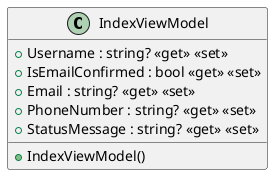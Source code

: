 @startuml IndexViewModel
class IndexViewModel  {
    + Username : string? <<get>> <<set>>
    + IsEmailConfirmed : bool <<get>> <<set>>
    + Email : string? <<get>> <<set>>
    + PhoneNumber : string? <<get>> <<set>>
    + StatusMessage : string? <<get>> <<set>>
    + IndexViewModel()
}
@enduml
